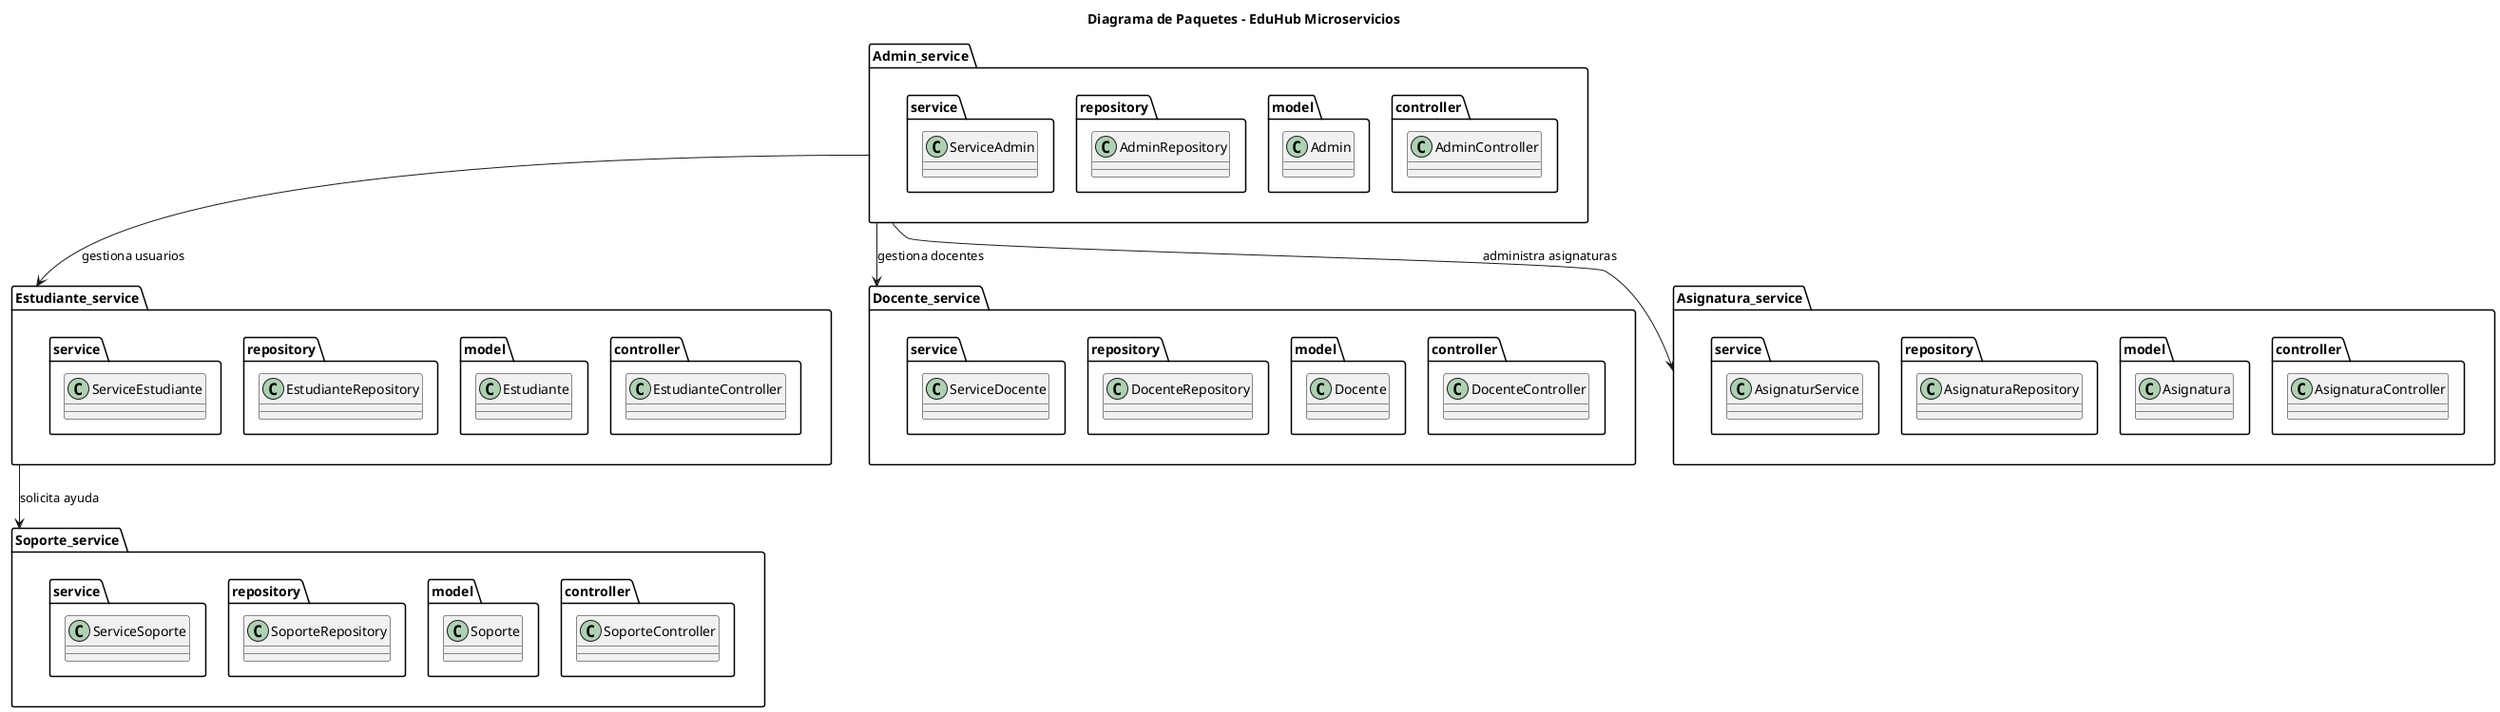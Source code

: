 @startuml
title Diagrama de Paquetes - EduHub Microservicios

package "Admin_service" {
  package "controller" {
    class AdminController
  }
  package "model" {
    class Admin
  }
  package "repository" {
    class AdminRepository
  }
  package "service" {
    class ServiceAdmin
  }
}

package "Estudiante_service" {
  package "controller" {
    class EstudianteController
  }
  package "model" {
    class Estudiante
  }
  package "repository" {
    class EstudianteRepository
  }
  package "service" {
    class ServiceEstudiante
  }
}

package "Docente_service" {
  package "controller" {
    class DocenteController
  }
  package "model" {
    class Docente
  }
  package "repository" {
    class DocenteRepository
  }
  package "service" {
    class ServiceDocente
  }
}

package "Asignatura_service" {
  package "controller" {
    class AsignaturaController
  }
  package "model" {
    class Asignatura
  }
  package "repository" {
    class AsignaturaRepository
  }
  package "service" {
    class AsignaturService
  }
}

package "Soporte_service" {
  package "controller" {
    class SoporteController
  }
  package "model" {
    class Soporte
  }
  package "repository" {
    class SoporteRepository
  }
  package "service" {
    class ServiceSoporte
  }
}

' Relaciones entre microservicios
Admin_service --> Estudiante_service : gestiona usuarios
Admin_service --> Docente_service : gestiona docentes
Admin_service --> Asignatura_service : administra asignaturas
Estudiante_service --> Soporte_service : solicita ayuda

@enduml
